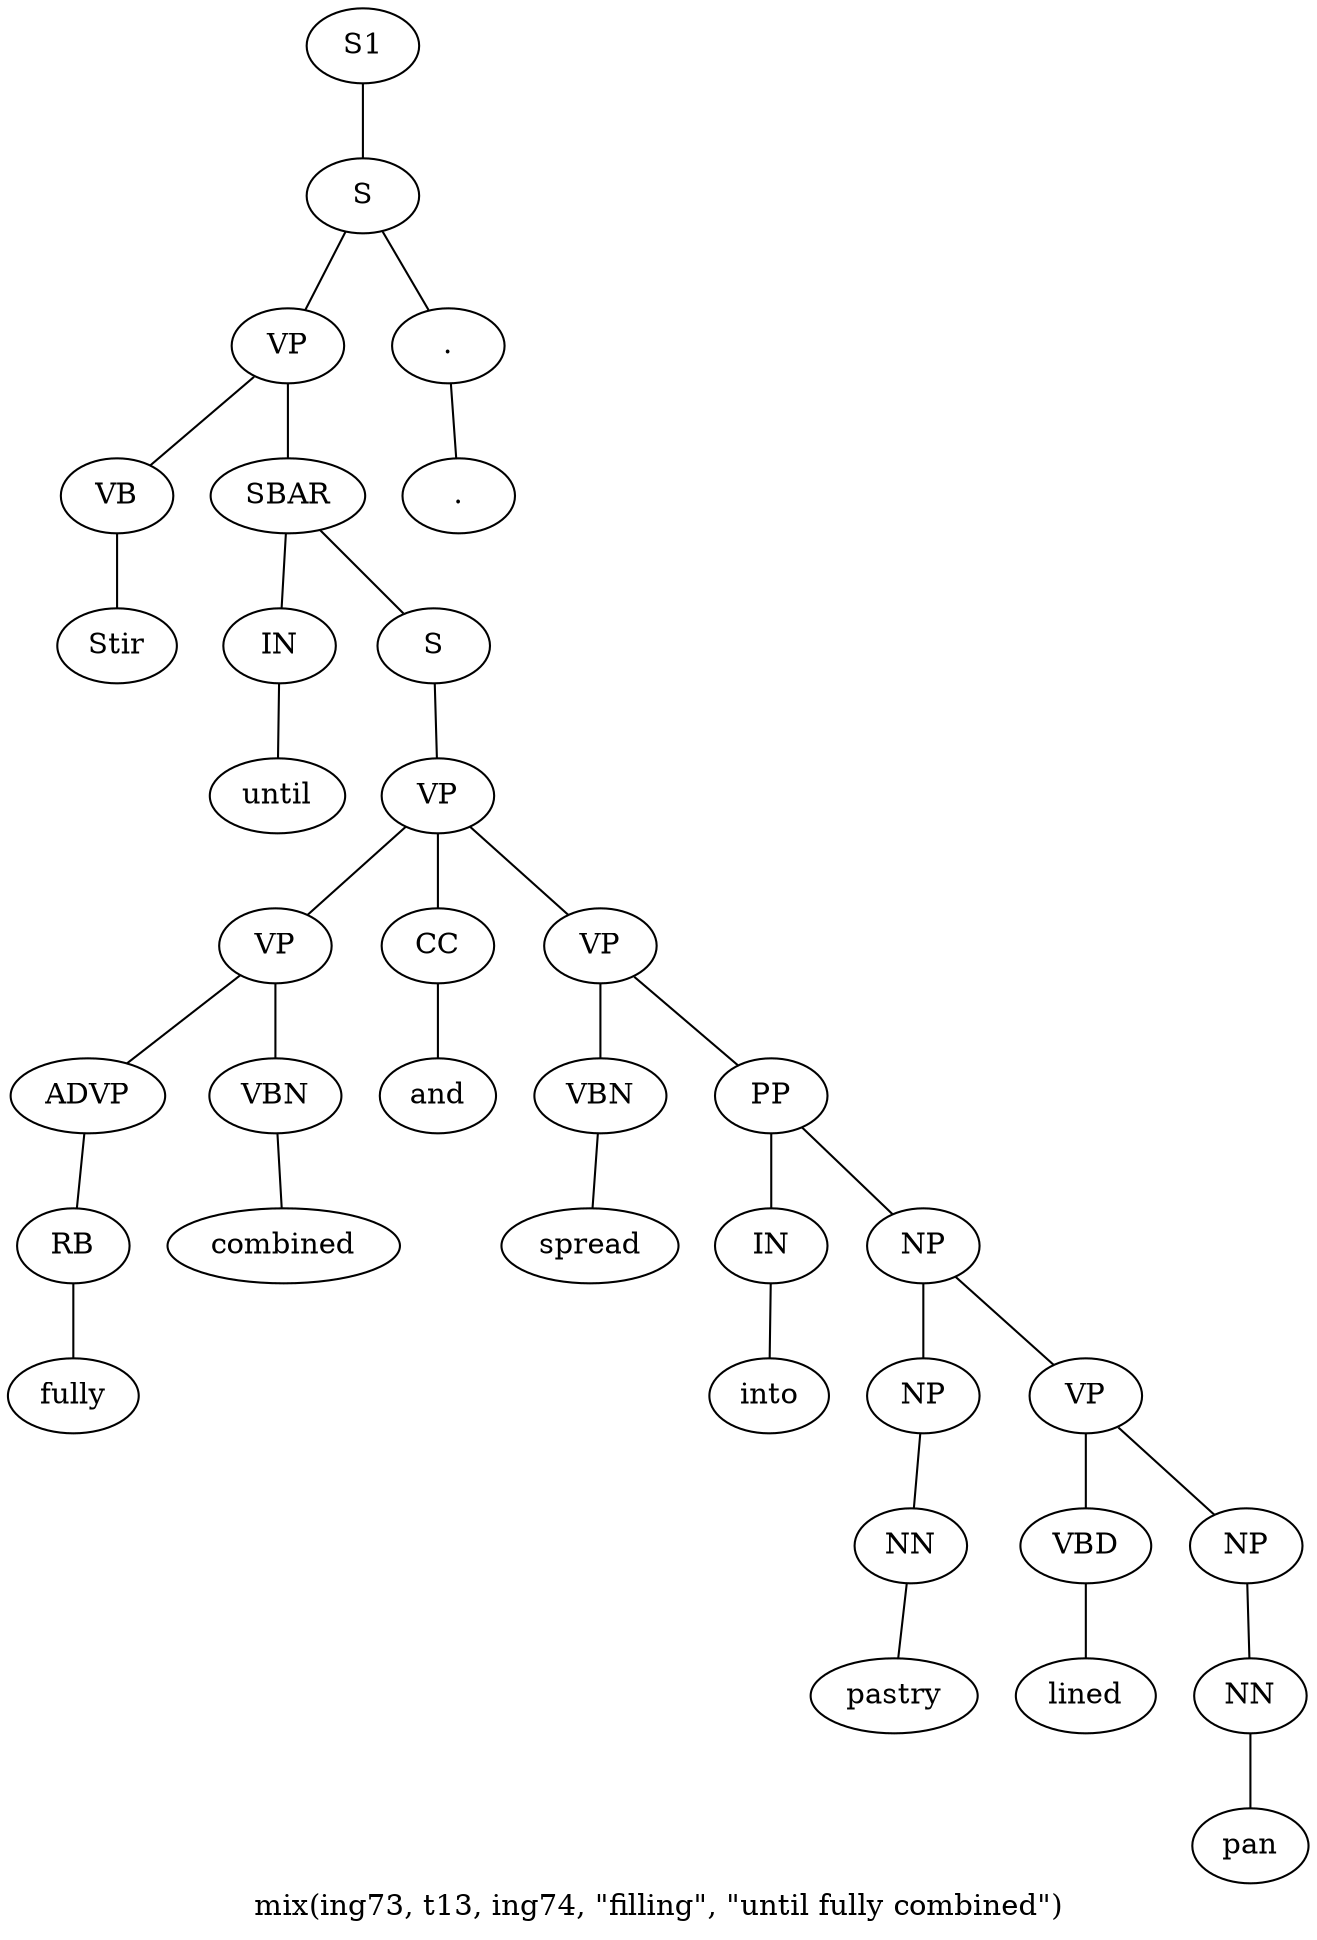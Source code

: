 graph SyntaxGraph {
	label = "mix(ing73, t13, ing74, \"filling\", \"until fully combined\")";
	Node0 [label="S1"];
	Node1 [label="S"];
	Node2 [label="VP"];
	Node3 [label="VB"];
	Node4 [label="Stir"];
	Node5 [label="SBAR"];
	Node6 [label="IN"];
	Node7 [label="until"];
	Node8 [label="S"];
	Node9 [label="VP"];
	Node10 [label="VP"];
	Node11 [label="ADVP"];
	Node12 [label="RB"];
	Node13 [label="fully"];
	Node14 [label="VBN"];
	Node15 [label="combined"];
	Node16 [label="CC"];
	Node17 [label="and"];
	Node18 [label="VP"];
	Node19 [label="VBN"];
	Node20 [label="spread"];
	Node21 [label="PP"];
	Node22 [label="IN"];
	Node23 [label="into"];
	Node24 [label="NP"];
	Node25 [label="NP"];
	Node26 [label="NN"];
	Node27 [label="pastry"];
	Node28 [label="VP"];
	Node29 [label="VBD"];
	Node30 [label="lined"];
	Node31 [label="NP"];
	Node32 [label="NN"];
	Node33 [label="pan"];
	Node34 [label="."];
	Node35 [label="."];

	Node0 -- Node1;
	Node1 -- Node2;
	Node1 -- Node34;
	Node2 -- Node3;
	Node2 -- Node5;
	Node3 -- Node4;
	Node5 -- Node6;
	Node5 -- Node8;
	Node6 -- Node7;
	Node8 -- Node9;
	Node9 -- Node10;
	Node9 -- Node16;
	Node9 -- Node18;
	Node10 -- Node11;
	Node10 -- Node14;
	Node11 -- Node12;
	Node12 -- Node13;
	Node14 -- Node15;
	Node16 -- Node17;
	Node18 -- Node19;
	Node18 -- Node21;
	Node19 -- Node20;
	Node21 -- Node22;
	Node21 -- Node24;
	Node22 -- Node23;
	Node24 -- Node25;
	Node24 -- Node28;
	Node25 -- Node26;
	Node26 -- Node27;
	Node28 -- Node29;
	Node28 -- Node31;
	Node29 -- Node30;
	Node31 -- Node32;
	Node32 -- Node33;
	Node34 -- Node35;
}